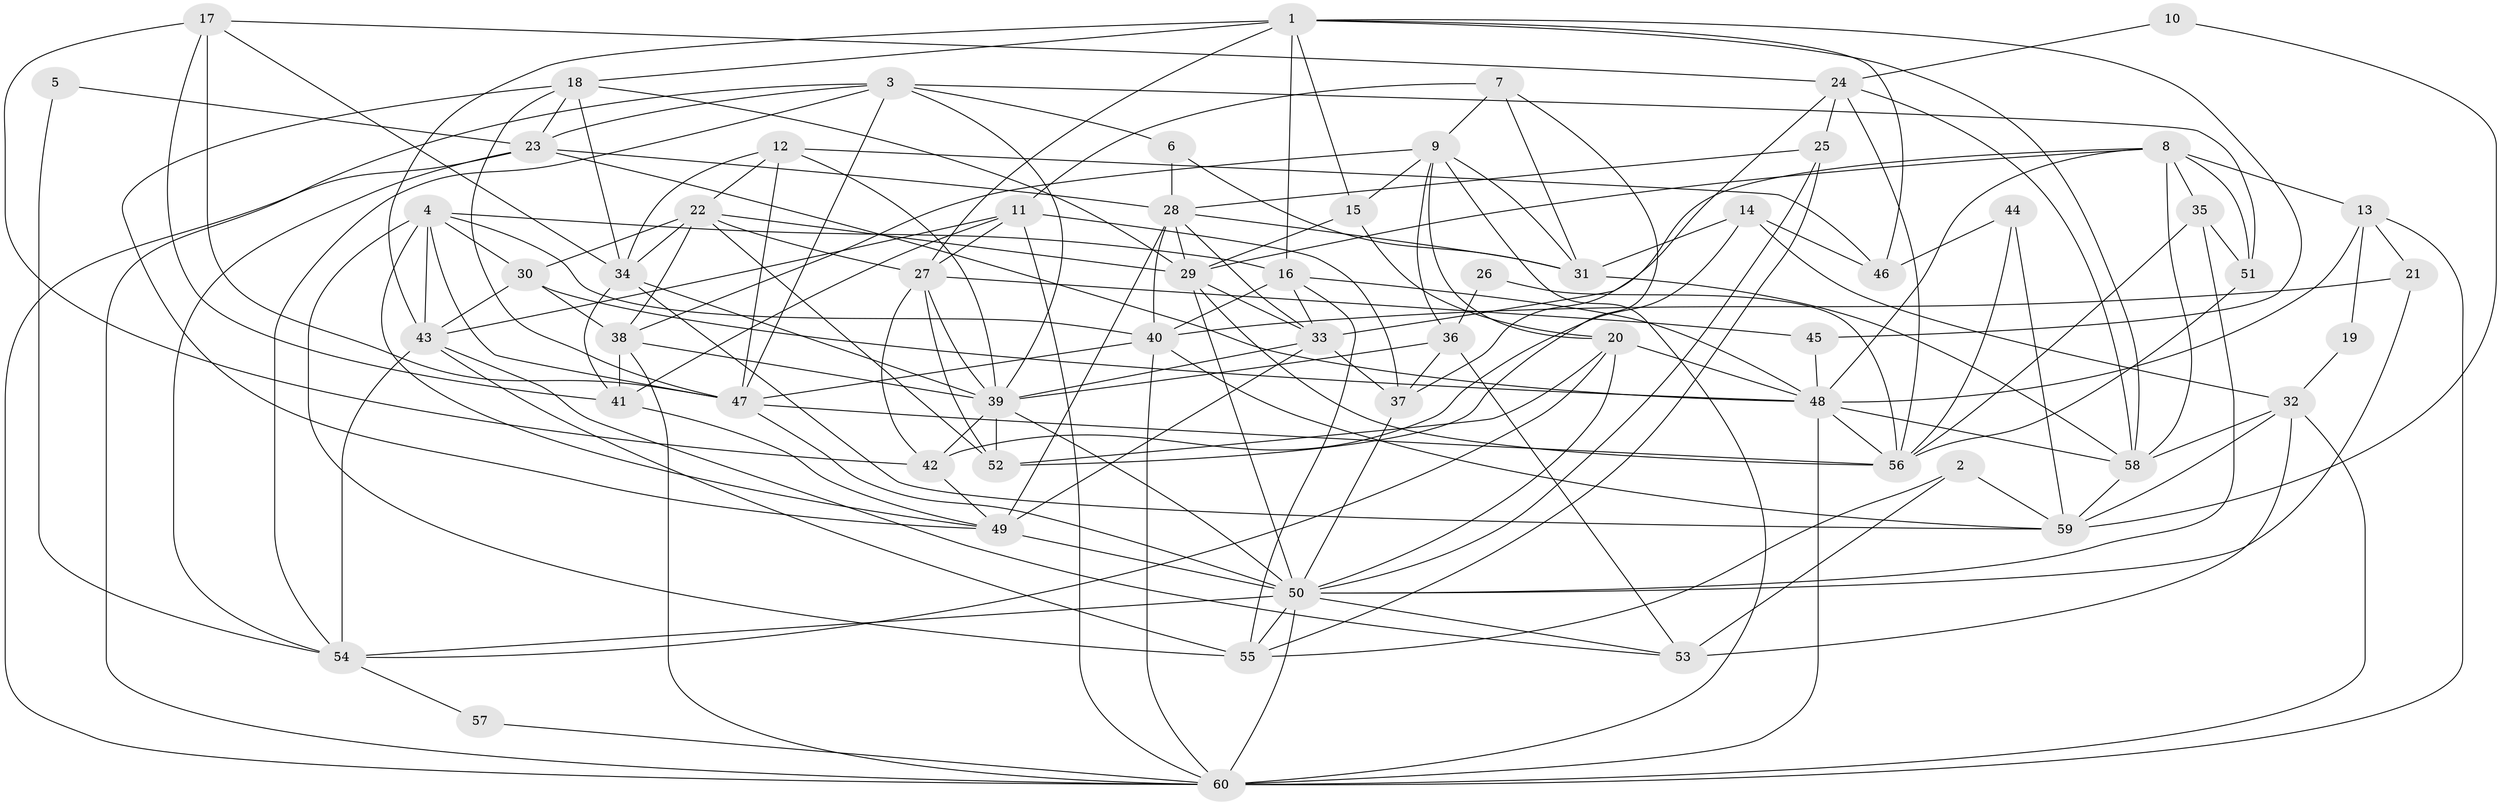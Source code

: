 // original degree distribution, {5: 0.20833333333333334, 3: 0.2833333333333333, 4: 0.26666666666666666, 6: 0.11666666666666667, 2: 0.10833333333333334, 7: 0.008333333333333333, 8: 0.008333333333333333}
// Generated by graph-tools (version 1.1) at 2025/50/03/09/25 03:50:03]
// undirected, 60 vertices, 173 edges
graph export_dot {
graph [start="1"]
  node [color=gray90,style=filled];
  1;
  2;
  3;
  4;
  5;
  6;
  7;
  8;
  9;
  10;
  11;
  12;
  13;
  14;
  15;
  16;
  17;
  18;
  19;
  20;
  21;
  22;
  23;
  24;
  25;
  26;
  27;
  28;
  29;
  30;
  31;
  32;
  33;
  34;
  35;
  36;
  37;
  38;
  39;
  40;
  41;
  42;
  43;
  44;
  45;
  46;
  47;
  48;
  49;
  50;
  51;
  52;
  53;
  54;
  55;
  56;
  57;
  58;
  59;
  60;
  1 -- 15 [weight=1.0];
  1 -- 16 [weight=1.0];
  1 -- 18 [weight=1.0];
  1 -- 27 [weight=1.0];
  1 -- 43 [weight=1.0];
  1 -- 45 [weight=1.0];
  1 -- 46 [weight=1.0];
  1 -- 58 [weight=1.0];
  2 -- 53 [weight=1.0];
  2 -- 55 [weight=1.0];
  2 -- 59 [weight=1.0];
  3 -- 6 [weight=1.0];
  3 -- 23 [weight=1.0];
  3 -- 39 [weight=1.0];
  3 -- 47 [weight=1.0];
  3 -- 51 [weight=2.0];
  3 -- 54 [weight=1.0];
  3 -- 60 [weight=1.0];
  4 -- 16 [weight=1.0];
  4 -- 30 [weight=1.0];
  4 -- 40 [weight=1.0];
  4 -- 43 [weight=1.0];
  4 -- 47 [weight=1.0];
  4 -- 49 [weight=1.0];
  4 -- 55 [weight=1.0];
  5 -- 23 [weight=1.0];
  5 -- 54 [weight=1.0];
  6 -- 28 [weight=1.0];
  6 -- 31 [weight=1.0];
  7 -- 9 [weight=1.0];
  7 -- 11 [weight=1.0];
  7 -- 31 [weight=1.0];
  7 -- 52 [weight=1.0];
  8 -- 13 [weight=1.0];
  8 -- 29 [weight=1.0];
  8 -- 33 [weight=1.0];
  8 -- 35 [weight=1.0];
  8 -- 48 [weight=1.0];
  8 -- 51 [weight=1.0];
  8 -- 58 [weight=1.0];
  9 -- 15 [weight=1.0];
  9 -- 20 [weight=1.0];
  9 -- 31 [weight=1.0];
  9 -- 36 [weight=1.0];
  9 -- 38 [weight=1.0];
  9 -- 60 [weight=1.0];
  10 -- 24 [weight=1.0];
  10 -- 59 [weight=1.0];
  11 -- 27 [weight=1.0];
  11 -- 37 [weight=1.0];
  11 -- 41 [weight=1.0];
  11 -- 43 [weight=1.0];
  11 -- 60 [weight=1.0];
  12 -- 22 [weight=1.0];
  12 -- 34 [weight=1.0];
  12 -- 39 [weight=1.0];
  12 -- 46 [weight=1.0];
  12 -- 47 [weight=1.0];
  13 -- 19 [weight=1.0];
  13 -- 21 [weight=1.0];
  13 -- 48 [weight=1.0];
  13 -- 60 [weight=1.0];
  14 -- 31 [weight=1.0];
  14 -- 32 [weight=1.0];
  14 -- 42 [weight=1.0];
  14 -- 46 [weight=1.0];
  15 -- 20 [weight=1.0];
  15 -- 29 [weight=1.0];
  16 -- 33 [weight=1.0];
  16 -- 40 [weight=1.0];
  16 -- 48 [weight=1.0];
  16 -- 55 [weight=1.0];
  17 -- 24 [weight=1.0];
  17 -- 34 [weight=1.0];
  17 -- 41 [weight=1.0];
  17 -- 42 [weight=1.0];
  17 -- 47 [weight=1.0];
  18 -- 23 [weight=1.0];
  18 -- 29 [weight=1.0];
  18 -- 34 [weight=1.0];
  18 -- 47 [weight=1.0];
  18 -- 49 [weight=1.0];
  19 -- 32 [weight=1.0];
  20 -- 48 [weight=1.0];
  20 -- 50 [weight=1.0];
  20 -- 52 [weight=1.0];
  20 -- 54 [weight=1.0];
  21 -- 40 [weight=1.0];
  21 -- 50 [weight=1.0];
  22 -- 27 [weight=1.0];
  22 -- 29 [weight=1.0];
  22 -- 30 [weight=1.0];
  22 -- 34 [weight=1.0];
  22 -- 38 [weight=1.0];
  22 -- 52 [weight=1.0];
  23 -- 28 [weight=1.0];
  23 -- 48 [weight=1.0];
  23 -- 54 [weight=1.0];
  23 -- 60 [weight=1.0];
  24 -- 25 [weight=1.0];
  24 -- 37 [weight=1.0];
  24 -- 56 [weight=1.0];
  24 -- 58 [weight=1.0];
  25 -- 28 [weight=1.0];
  25 -- 50 [weight=1.0];
  25 -- 55 [weight=1.0];
  26 -- 36 [weight=1.0];
  26 -- 56 [weight=1.0];
  27 -- 39 [weight=1.0];
  27 -- 42 [weight=2.0];
  27 -- 45 [weight=1.0];
  27 -- 52 [weight=1.0];
  28 -- 29 [weight=1.0];
  28 -- 31 [weight=1.0];
  28 -- 33 [weight=1.0];
  28 -- 40 [weight=1.0];
  28 -- 49 [weight=2.0];
  29 -- 33 [weight=1.0];
  29 -- 50 [weight=1.0];
  29 -- 56 [weight=1.0];
  30 -- 38 [weight=1.0];
  30 -- 43 [weight=1.0];
  30 -- 48 [weight=1.0];
  31 -- 58 [weight=1.0];
  32 -- 53 [weight=1.0];
  32 -- 58 [weight=1.0];
  32 -- 59 [weight=1.0];
  32 -- 60 [weight=1.0];
  33 -- 37 [weight=1.0];
  33 -- 39 [weight=1.0];
  33 -- 49 [weight=1.0];
  34 -- 39 [weight=1.0];
  34 -- 41 [weight=1.0];
  34 -- 59 [weight=1.0];
  35 -- 50 [weight=1.0];
  35 -- 51 [weight=1.0];
  35 -- 56 [weight=1.0];
  36 -- 37 [weight=1.0];
  36 -- 39 [weight=2.0];
  36 -- 53 [weight=1.0];
  37 -- 50 [weight=1.0];
  38 -- 39 [weight=1.0];
  38 -- 41 [weight=1.0];
  38 -- 60 [weight=1.0];
  39 -- 42 [weight=1.0];
  39 -- 50 [weight=1.0];
  39 -- 52 [weight=1.0];
  40 -- 47 [weight=1.0];
  40 -- 59 [weight=1.0];
  40 -- 60 [weight=1.0];
  41 -- 49 [weight=1.0];
  42 -- 49 [weight=1.0];
  43 -- 53 [weight=1.0];
  43 -- 54 [weight=1.0];
  43 -- 55 [weight=1.0];
  44 -- 46 [weight=1.0];
  44 -- 56 [weight=1.0];
  44 -- 59 [weight=1.0];
  45 -- 48 [weight=1.0];
  47 -- 50 [weight=1.0];
  47 -- 56 [weight=1.0];
  48 -- 56 [weight=1.0];
  48 -- 58 [weight=1.0];
  48 -- 60 [weight=2.0];
  49 -- 50 [weight=1.0];
  50 -- 53 [weight=1.0];
  50 -- 54 [weight=1.0];
  50 -- 55 [weight=1.0];
  50 -- 60 [weight=1.0];
  51 -- 56 [weight=1.0];
  54 -- 57 [weight=1.0];
  57 -- 60 [weight=1.0];
  58 -- 59 [weight=1.0];
}
